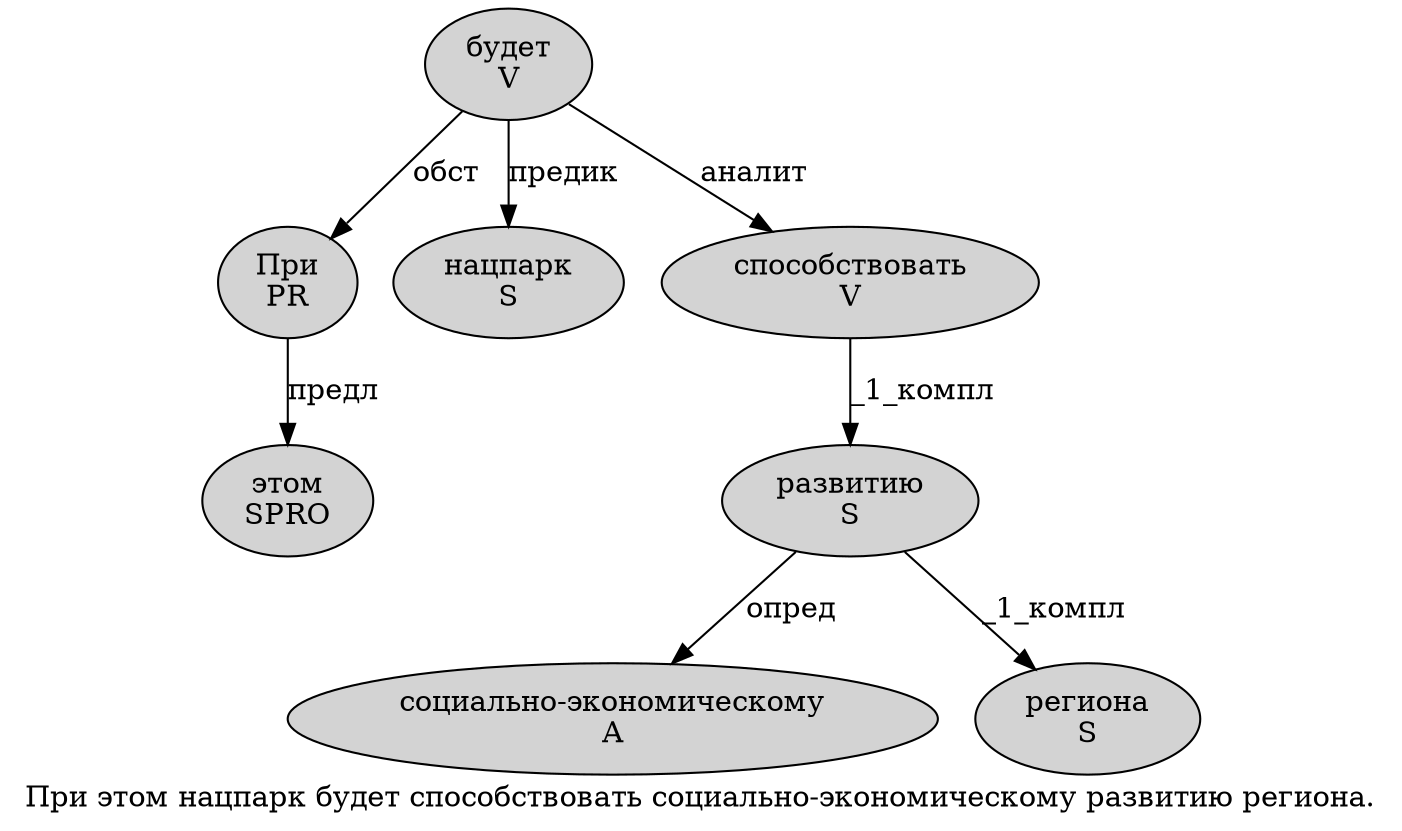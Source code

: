 digraph SENTENCE_210 {
	graph [label="При этом нацпарк будет способствовать социально-экономическому развитию региона."]
	node [style=filled]
		0 [label="При
PR" color="" fillcolor=lightgray penwidth=1 shape=ellipse]
		1 [label="этом
SPRO" color="" fillcolor=lightgray penwidth=1 shape=ellipse]
		2 [label="нацпарк
S" color="" fillcolor=lightgray penwidth=1 shape=ellipse]
		3 [label="будет
V" color="" fillcolor=lightgray penwidth=1 shape=ellipse]
		4 [label="способствовать
V" color="" fillcolor=lightgray penwidth=1 shape=ellipse]
		5 [label="социально-экономическому
A" color="" fillcolor=lightgray penwidth=1 shape=ellipse]
		6 [label="развитию
S" color="" fillcolor=lightgray penwidth=1 shape=ellipse]
		7 [label="региона
S" color="" fillcolor=lightgray penwidth=1 shape=ellipse]
			4 -> 6 [label="_1_компл"]
			0 -> 1 [label="предл"]
			3 -> 0 [label="обст"]
			3 -> 2 [label="предик"]
			3 -> 4 [label="аналит"]
			6 -> 5 [label="опред"]
			6 -> 7 [label="_1_компл"]
}